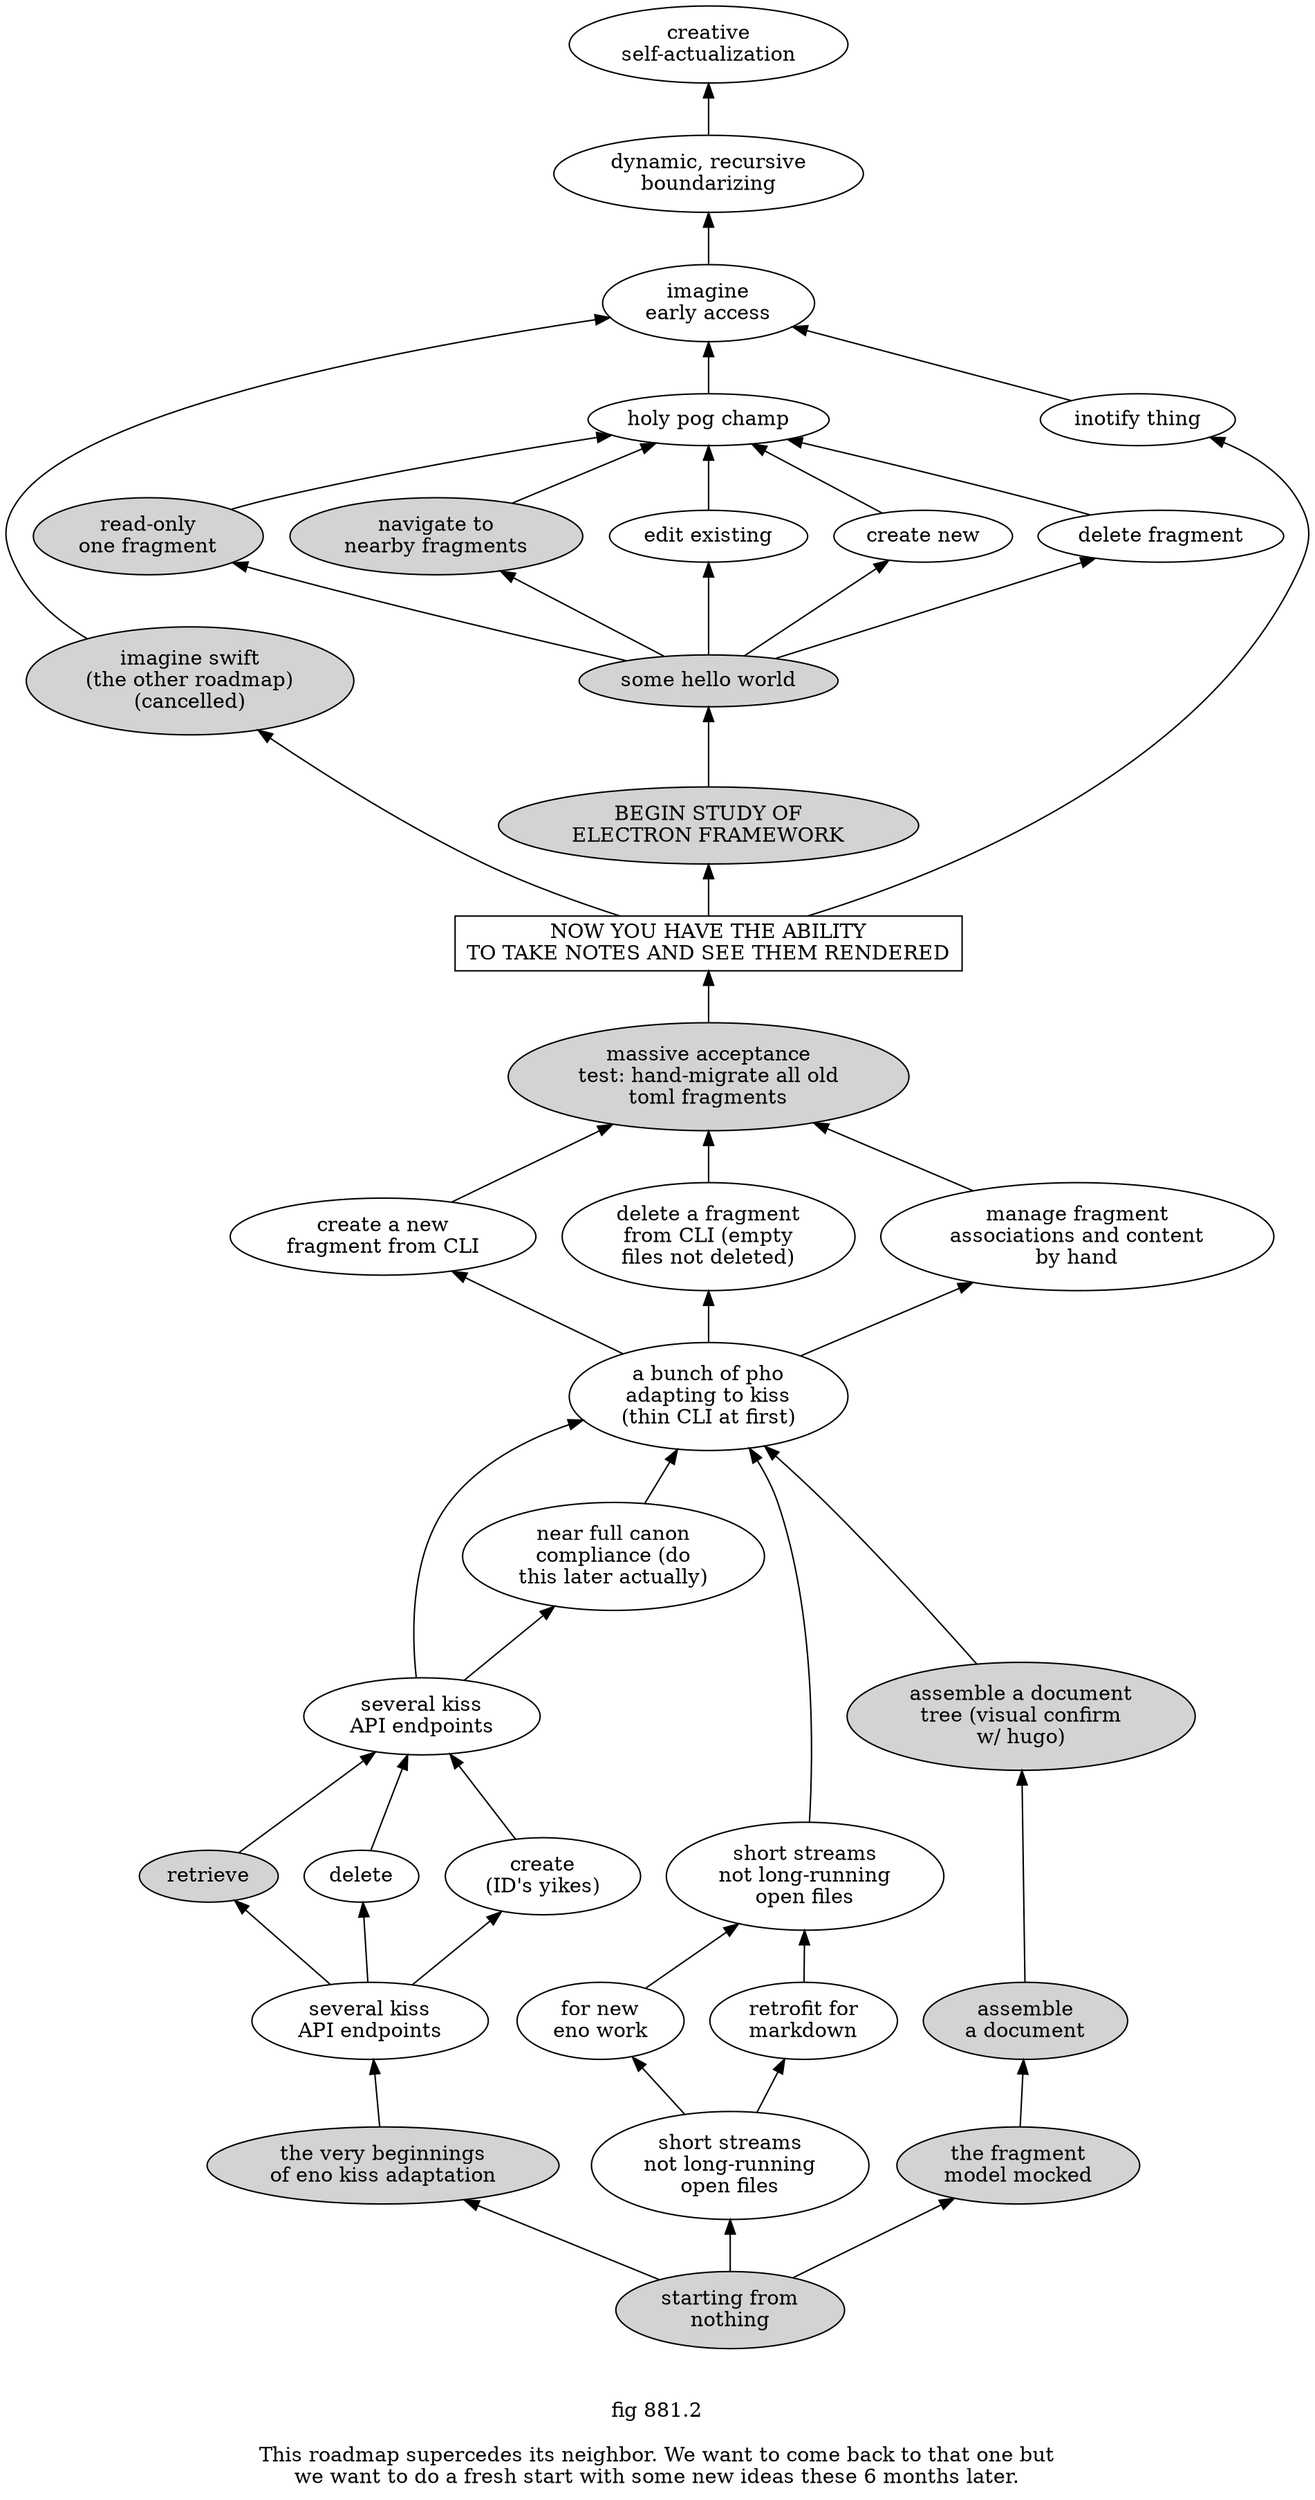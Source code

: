 digraph g {

rankdir=BT; /* the finish is at the top */

10000[label="starting from\nnothing" style=filled]
10000->15000
10000->17000
10000->20000
15000[label="the very beginnings\nof eno kiss adaptation" style=filled]
15000->25000
17000[label="short streams\nnot long-running\nopen files"]
17000->17333
17000->17666
17333[label="for new\neno work"]
17333->17500
17666[label="retrofit for\nmarkdown"]
17666->17500
17500[label="short streams\nnot long-running\nopen files"]
17500->30000
20000[label="the fragment\nmodel mocked" style=filled]
20000->20333
20333[label="assemble\na document" style=filled]
20333->20666
20666[label="assemble a document\ntree (visual confirm\nw/ hugo)" style=filled]
20666->30000
25000[label="several kiss\nAPI endpoints"]
25000->25300
25000->25500
25000->25700
25300[label="retrieve" style=filled]
25300->25900
25500[label="delete"]
25500->25900
25700[label="create\n(ID's yikes)"]
25700->25900
25900[label="several kiss\nAPI endpoints"]
25900->30000
25900->26000
26000[label="near full canon\ncompliance (do\nthis later actually)"]
26000->30000
30000[label="a bunch of pho\nadapting to kiss\n(thin CLI at first)"]
30000->31300
30000->31500
30000->31700
31300[label="create a new\nfragment from CLI"]
31300->32500
31500[label="delete a fragment\nfrom CLI (empty\nfiles not deleted)"]
31500->32500
31700[label="manage fragment\nassociations and content\nby hand"]
31700->32500
32500[label="massive acceptance\ntest:\ hand-migrate all old\ntoml fragments" style=filled]
32500->35000
35000[shape=rect label="NOW YOU HAVE THE ABILITY
TO TAKE NOTES AND SEE THEM RENDERED"]
35000->36000
35000->36500
35000->39000
36000[label="imagine swift\n(the other roadmap)\n(cancelled)" style=filled]
36000->40000
36500[label="BEGIN STUDY OF\nELECTRON FRAMEWORK" style=filled]
36500->37000
37000[label="some hello world" style=filled]
37000->37300
37000->37500
37000->37700
37000->37750
37000->37800
37300[label="read-only\none fragment" style=filled]
37500[label="navigate to\nnearby fragments" style=filled]
37700[label="edit existing"]
37750[label="create new"]
37800[label="delete fragment"]
37300->38000
37500->38000
37700->38000
37750->38000
37800->38000
38000[label="holy pog champ"]
38000->40000
39000[label="inotify thing"]
39000->40000
40000[label="imagine\nearly access"]
40000->41000
41000[label="dynamic, recursive\nboundarizing"]
41000->50000
50000[label="creative\nself-actualization"]


label="

fig 881.2

This roadmap supercedes its neighbor. We want to come back to that one but
we want to do a fresh start with some new ideas these 6 months later.
"

}
/*
# #born.
*/

